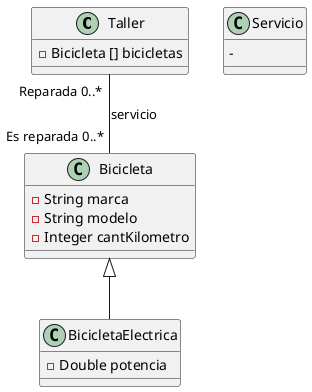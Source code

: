 @startuml

class Taller{
- Bicicleta [] bicicletas
}

class Bicicleta {
- String marca
- String modelo
- Integer cantKilometro
}

class BicicletaElectrica{
- Double potencia
}

class Servicio{
-
}

Bicicleta <|-- BicicletaElectrica
Taller "Reparada 0..*"--"Es reparada 0..*" Bicicleta : servicio

@enduml